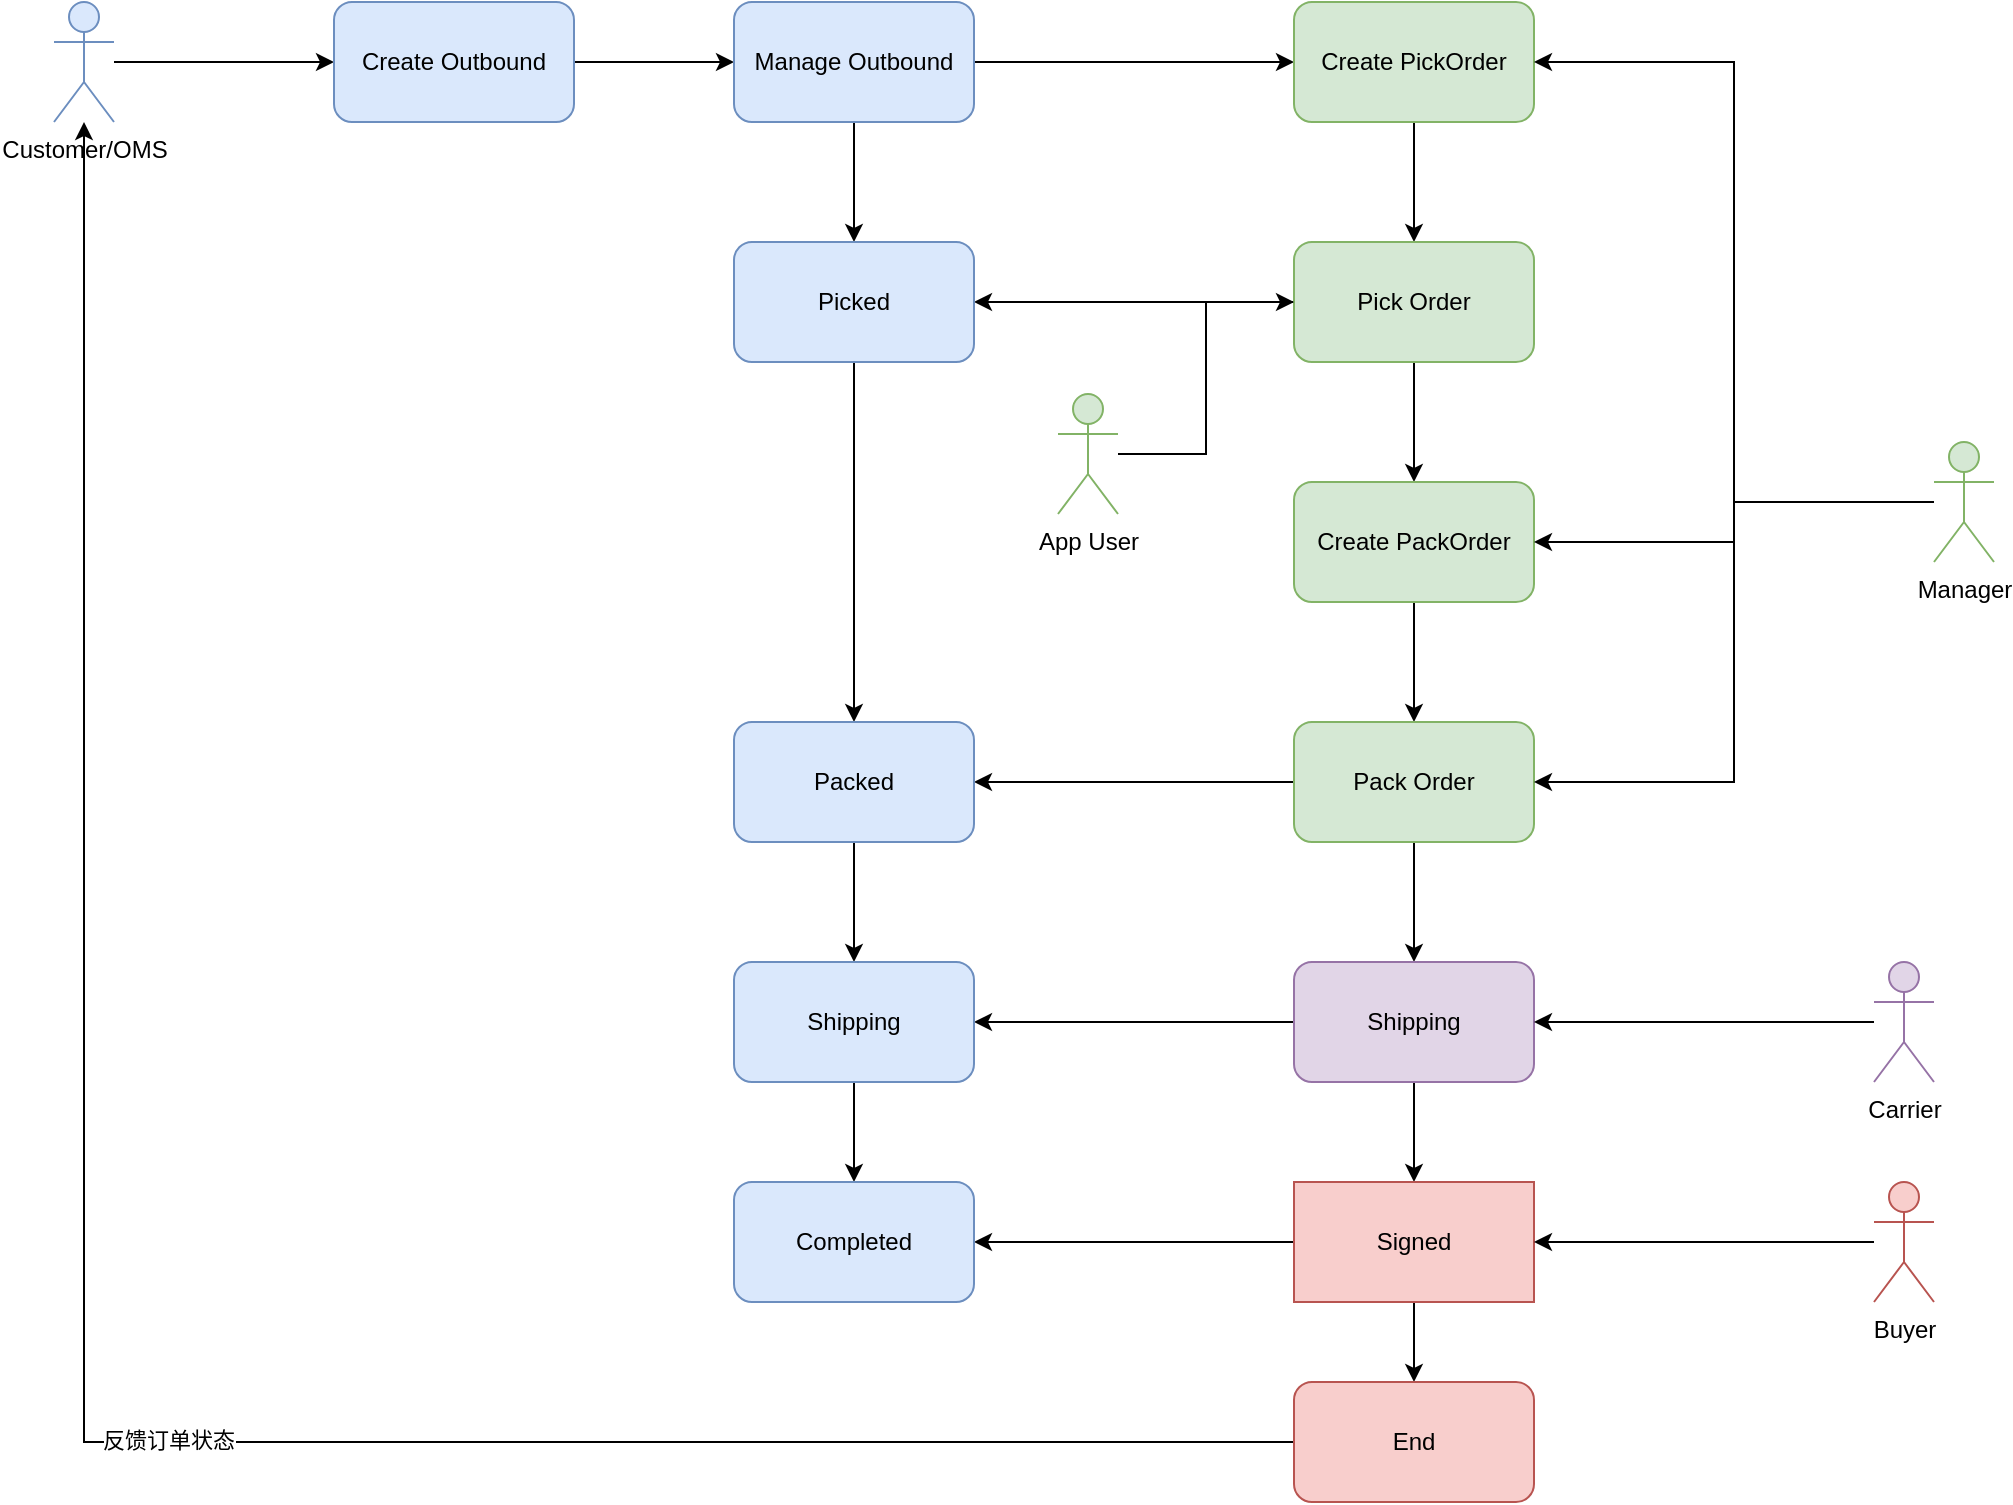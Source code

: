 <mxfile version="20.8.0" type="github">
  <diagram id="fhcsHntF9k8ksOuAykfT" name="第 1 页">
    <mxGraphModel dx="1434" dy="795" grid="1" gridSize="10" guides="1" tooltips="1" connect="1" arrows="1" fold="1" page="1" pageScale="1" pageWidth="827" pageHeight="1169" math="0" shadow="0">
      <root>
        <mxCell id="0" />
        <mxCell id="1" parent="0" />
        <mxCell id="sVg1SZFke6IAPuZJjDTQ-11" style="edgeStyle=orthogonalEdgeStyle;rounded=0;orthogonalLoop=1;jettySize=auto;html=1;entryX=0;entryY=0.5;entryDx=0;entryDy=0;" edge="1" parent="1" source="sVg1SZFke6IAPuZJjDTQ-1" target="sVg1SZFke6IAPuZJjDTQ-2">
          <mxGeometry relative="1" as="geometry" />
        </mxCell>
        <mxCell id="sVg1SZFke6IAPuZJjDTQ-1" value="Customer/OMS" style="shape=umlActor;verticalLabelPosition=bottom;verticalAlign=top;html=1;outlineConnect=0;fillColor=#dae8fc;strokeColor=#6c8ebf;" vertex="1" parent="1">
          <mxGeometry x="90" y="140" width="30" height="60" as="geometry" />
        </mxCell>
        <mxCell id="sVg1SZFke6IAPuZJjDTQ-12" style="edgeStyle=orthogonalEdgeStyle;rounded=0;orthogonalLoop=1;jettySize=auto;html=1;" edge="1" parent="1" source="sVg1SZFke6IAPuZJjDTQ-2" target="sVg1SZFke6IAPuZJjDTQ-3">
          <mxGeometry relative="1" as="geometry" />
        </mxCell>
        <mxCell id="sVg1SZFke6IAPuZJjDTQ-2" value="Create Outbound" style="rounded=1;whiteSpace=wrap;html=1;fillColor=#dae8fc;strokeColor=#6c8ebf;" vertex="1" parent="1">
          <mxGeometry x="230" y="140" width="120" height="60" as="geometry" />
        </mxCell>
        <mxCell id="sVg1SZFke6IAPuZJjDTQ-13" style="edgeStyle=orthogonalEdgeStyle;rounded=0;orthogonalLoop=1;jettySize=auto;html=1;entryX=0;entryY=0.5;entryDx=0;entryDy=0;" edge="1" parent="1" source="sVg1SZFke6IAPuZJjDTQ-3" target="sVg1SZFke6IAPuZJjDTQ-4">
          <mxGeometry relative="1" as="geometry" />
        </mxCell>
        <mxCell id="sVg1SZFke6IAPuZJjDTQ-37" style="edgeStyle=orthogonalEdgeStyle;rounded=0;orthogonalLoop=1;jettySize=auto;html=1;entryX=0.5;entryY=0;entryDx=0;entryDy=0;" edge="1" parent="1" source="sVg1SZFke6IAPuZJjDTQ-3" target="sVg1SZFke6IAPuZJjDTQ-31">
          <mxGeometry relative="1" as="geometry" />
        </mxCell>
        <mxCell id="sVg1SZFke6IAPuZJjDTQ-3" value="Manage Outbound" style="rounded=1;whiteSpace=wrap;html=1;fillColor=#dae8fc;strokeColor=#6c8ebf;" vertex="1" parent="1">
          <mxGeometry x="430" y="140" width="120" height="60" as="geometry" />
        </mxCell>
        <mxCell id="sVg1SZFke6IAPuZJjDTQ-14" style="edgeStyle=orthogonalEdgeStyle;rounded=0;orthogonalLoop=1;jettySize=auto;html=1;exitX=0.5;exitY=1;exitDx=0;exitDy=0;" edge="1" parent="1" source="sVg1SZFke6IAPuZJjDTQ-4" target="sVg1SZFke6IAPuZJjDTQ-5">
          <mxGeometry relative="1" as="geometry" />
        </mxCell>
        <mxCell id="sVg1SZFke6IAPuZJjDTQ-4" value="Create PickOrder" style="rounded=1;whiteSpace=wrap;html=1;fillColor=#d5e8d4;strokeColor=#82b366;" vertex="1" parent="1">
          <mxGeometry x="710" y="140" width="120" height="60" as="geometry" />
        </mxCell>
        <mxCell id="sVg1SZFke6IAPuZJjDTQ-15" style="edgeStyle=orthogonalEdgeStyle;rounded=0;orthogonalLoop=1;jettySize=auto;html=1;entryX=0.5;entryY=0;entryDx=0;entryDy=0;" edge="1" parent="1" source="sVg1SZFke6IAPuZJjDTQ-5" target="sVg1SZFke6IAPuZJjDTQ-6">
          <mxGeometry relative="1" as="geometry" />
        </mxCell>
        <mxCell id="sVg1SZFke6IAPuZJjDTQ-32" style="edgeStyle=orthogonalEdgeStyle;rounded=0;orthogonalLoop=1;jettySize=auto;html=1;entryX=1;entryY=0.5;entryDx=0;entryDy=0;" edge="1" parent="1" source="sVg1SZFke6IAPuZJjDTQ-5" target="sVg1SZFke6IAPuZJjDTQ-31">
          <mxGeometry relative="1" as="geometry" />
        </mxCell>
        <mxCell id="sVg1SZFke6IAPuZJjDTQ-5" value="Pick Order" style="rounded=1;whiteSpace=wrap;html=1;fillColor=#d5e8d4;strokeColor=#82b366;" vertex="1" parent="1">
          <mxGeometry x="710" y="260" width="120" height="60" as="geometry" />
        </mxCell>
        <mxCell id="sVg1SZFke6IAPuZJjDTQ-16" style="edgeStyle=orthogonalEdgeStyle;rounded=0;orthogonalLoop=1;jettySize=auto;html=1;" edge="1" parent="1" source="sVg1SZFke6IAPuZJjDTQ-6" target="sVg1SZFke6IAPuZJjDTQ-7">
          <mxGeometry relative="1" as="geometry" />
        </mxCell>
        <mxCell id="sVg1SZFke6IAPuZJjDTQ-6" value="Create PackOrder" style="rounded=1;whiteSpace=wrap;html=1;fillColor=#d5e8d4;strokeColor=#82b366;" vertex="1" parent="1">
          <mxGeometry x="710" y="380" width="120" height="60" as="geometry" />
        </mxCell>
        <mxCell id="sVg1SZFke6IAPuZJjDTQ-17" style="edgeStyle=orthogonalEdgeStyle;rounded=0;orthogonalLoop=1;jettySize=auto;html=1;exitX=0.5;exitY=1;exitDx=0;exitDy=0;" edge="1" parent="1" source="sVg1SZFke6IAPuZJjDTQ-7" target="sVg1SZFke6IAPuZJjDTQ-8">
          <mxGeometry relative="1" as="geometry" />
        </mxCell>
        <mxCell id="sVg1SZFke6IAPuZJjDTQ-41" style="edgeStyle=orthogonalEdgeStyle;rounded=0;orthogonalLoop=1;jettySize=auto;html=1;entryX=1;entryY=0.5;entryDx=0;entryDy=0;" edge="1" parent="1" source="sVg1SZFke6IAPuZJjDTQ-7" target="sVg1SZFke6IAPuZJjDTQ-34">
          <mxGeometry relative="1" as="geometry" />
        </mxCell>
        <mxCell id="sVg1SZFke6IAPuZJjDTQ-7" value="Pack Order" style="rounded=1;whiteSpace=wrap;html=1;fillColor=#d5e8d4;strokeColor=#82b366;" vertex="1" parent="1">
          <mxGeometry x="710" y="500" width="120" height="60" as="geometry" />
        </mxCell>
        <mxCell id="sVg1SZFke6IAPuZJjDTQ-18" style="edgeStyle=orthogonalEdgeStyle;rounded=0;orthogonalLoop=1;jettySize=auto;html=1;" edge="1" parent="1" source="sVg1SZFke6IAPuZJjDTQ-8" target="sVg1SZFke6IAPuZJjDTQ-9">
          <mxGeometry relative="1" as="geometry" />
        </mxCell>
        <mxCell id="sVg1SZFke6IAPuZJjDTQ-42" style="edgeStyle=orthogonalEdgeStyle;rounded=0;orthogonalLoop=1;jettySize=auto;html=1;entryX=1;entryY=0.5;entryDx=0;entryDy=0;" edge="1" parent="1" source="sVg1SZFke6IAPuZJjDTQ-8" target="sVg1SZFke6IAPuZJjDTQ-35">
          <mxGeometry relative="1" as="geometry" />
        </mxCell>
        <mxCell id="sVg1SZFke6IAPuZJjDTQ-8" value="Shipping" style="rounded=1;whiteSpace=wrap;html=1;fillColor=#e1d5e7;strokeColor=#9673a6;" vertex="1" parent="1">
          <mxGeometry x="710" y="620" width="120" height="60" as="geometry" />
        </mxCell>
        <mxCell id="sVg1SZFke6IAPuZJjDTQ-19" style="edgeStyle=orthogonalEdgeStyle;rounded=0;orthogonalLoop=1;jettySize=auto;html=1;entryX=0.5;entryY=0;entryDx=0;entryDy=0;" edge="1" parent="1" source="sVg1SZFke6IAPuZJjDTQ-9" target="sVg1SZFke6IAPuZJjDTQ-10">
          <mxGeometry relative="1" as="geometry" />
        </mxCell>
        <mxCell id="sVg1SZFke6IAPuZJjDTQ-43" style="edgeStyle=orthogonalEdgeStyle;rounded=0;orthogonalLoop=1;jettySize=auto;html=1;entryX=1;entryY=0.5;entryDx=0;entryDy=0;" edge="1" parent="1" source="sVg1SZFke6IAPuZJjDTQ-9" target="sVg1SZFke6IAPuZJjDTQ-36">
          <mxGeometry relative="1" as="geometry" />
        </mxCell>
        <mxCell id="sVg1SZFke6IAPuZJjDTQ-9" value="Signed" style="rounded=0;whiteSpace=wrap;html=1;fillColor=#f8cecc;strokeColor=#b85450;" vertex="1" parent="1">
          <mxGeometry x="710" y="730" width="120" height="60" as="geometry" />
        </mxCell>
        <mxCell id="sVg1SZFke6IAPuZJjDTQ-44" style="edgeStyle=orthogonalEdgeStyle;rounded=0;orthogonalLoop=1;jettySize=auto;html=1;" edge="1" parent="1" source="sVg1SZFke6IAPuZJjDTQ-10" target="sVg1SZFke6IAPuZJjDTQ-1">
          <mxGeometry relative="1" as="geometry" />
        </mxCell>
        <mxCell id="sVg1SZFke6IAPuZJjDTQ-45" value="反馈订单状态" style="edgeLabel;html=1;align=center;verticalAlign=middle;resizable=0;points=[];" vertex="1" connectable="0" parent="sVg1SZFke6IAPuZJjDTQ-44">
          <mxGeometry x="-0.11" y="-1" relative="1" as="geometry">
            <mxPoint as="offset" />
          </mxGeometry>
        </mxCell>
        <mxCell id="sVg1SZFke6IAPuZJjDTQ-10" value="End" style="rounded=1;whiteSpace=wrap;html=1;fillColor=#f8cecc;strokeColor=#b85450;" vertex="1" parent="1">
          <mxGeometry x="710" y="830" width="120" height="60" as="geometry" />
        </mxCell>
        <mxCell id="sVg1SZFke6IAPuZJjDTQ-33" style="edgeStyle=orthogonalEdgeStyle;rounded=0;orthogonalLoop=1;jettySize=auto;html=1;entryX=0;entryY=0.5;entryDx=0;entryDy=0;" edge="1" parent="1" source="sVg1SZFke6IAPuZJjDTQ-20" target="sVg1SZFke6IAPuZJjDTQ-5">
          <mxGeometry relative="1" as="geometry" />
        </mxCell>
        <mxCell id="sVg1SZFke6IAPuZJjDTQ-20" value="App User" style="shape=umlActor;verticalLabelPosition=bottom;verticalAlign=top;html=1;outlineConnect=0;fillColor=#d5e8d4;strokeColor=#82b366;" vertex="1" parent="1">
          <mxGeometry x="592" y="336" width="30" height="60" as="geometry" />
        </mxCell>
        <mxCell id="sVg1SZFke6IAPuZJjDTQ-23" style="edgeStyle=orthogonalEdgeStyle;rounded=0;orthogonalLoop=1;jettySize=auto;html=1;entryX=1;entryY=0.5;entryDx=0;entryDy=0;" edge="1" parent="1" source="sVg1SZFke6IAPuZJjDTQ-21" target="sVg1SZFke6IAPuZJjDTQ-4">
          <mxGeometry relative="1" as="geometry" />
        </mxCell>
        <mxCell id="sVg1SZFke6IAPuZJjDTQ-24" style="edgeStyle=orthogonalEdgeStyle;rounded=0;orthogonalLoop=1;jettySize=auto;html=1;" edge="1" parent="1" source="sVg1SZFke6IAPuZJjDTQ-21" target="sVg1SZFke6IAPuZJjDTQ-6">
          <mxGeometry relative="1" as="geometry" />
        </mxCell>
        <mxCell id="sVg1SZFke6IAPuZJjDTQ-25" style="edgeStyle=orthogonalEdgeStyle;rounded=0;orthogonalLoop=1;jettySize=auto;html=1;entryX=1;entryY=0.5;entryDx=0;entryDy=0;" edge="1" parent="1" source="sVg1SZFke6IAPuZJjDTQ-21" target="sVg1SZFke6IAPuZJjDTQ-7">
          <mxGeometry relative="1" as="geometry" />
        </mxCell>
        <mxCell id="sVg1SZFke6IAPuZJjDTQ-21" value="Manager" style="shape=umlActor;verticalLabelPosition=bottom;verticalAlign=top;html=1;outlineConnect=0;fillColor=#d5e8d4;strokeColor=#82b366;" vertex="1" parent="1">
          <mxGeometry x="1030" y="360" width="30" height="60" as="geometry" />
        </mxCell>
        <mxCell id="sVg1SZFke6IAPuZJjDTQ-28" style="edgeStyle=orthogonalEdgeStyle;rounded=0;orthogonalLoop=1;jettySize=auto;html=1;entryX=1;entryY=0.5;entryDx=0;entryDy=0;" edge="1" parent="1" source="sVg1SZFke6IAPuZJjDTQ-26" target="sVg1SZFke6IAPuZJjDTQ-8">
          <mxGeometry relative="1" as="geometry" />
        </mxCell>
        <mxCell id="sVg1SZFke6IAPuZJjDTQ-26" value="Carrier" style="shape=umlActor;verticalLabelPosition=bottom;verticalAlign=top;html=1;outlineConnect=0;fillColor=#e1d5e7;strokeColor=#9673a6;" vertex="1" parent="1">
          <mxGeometry x="1000" y="620" width="30" height="60" as="geometry" />
        </mxCell>
        <mxCell id="sVg1SZFke6IAPuZJjDTQ-29" style="edgeStyle=orthogonalEdgeStyle;rounded=0;orthogonalLoop=1;jettySize=auto;html=1;" edge="1" parent="1" source="sVg1SZFke6IAPuZJjDTQ-27" target="sVg1SZFke6IAPuZJjDTQ-9">
          <mxGeometry relative="1" as="geometry" />
        </mxCell>
        <mxCell id="sVg1SZFke6IAPuZJjDTQ-27" value="Buyer" style="shape=umlActor;verticalLabelPosition=bottom;verticalAlign=top;html=1;outlineConnect=0;fillColor=#f8cecc;strokeColor=#b85450;" vertex="1" parent="1">
          <mxGeometry x="1000" y="730" width="30" height="60" as="geometry" />
        </mxCell>
        <mxCell id="sVg1SZFke6IAPuZJjDTQ-38" style="edgeStyle=orthogonalEdgeStyle;rounded=0;orthogonalLoop=1;jettySize=auto;html=1;entryX=0.5;entryY=0;entryDx=0;entryDy=0;" edge="1" parent="1" source="sVg1SZFke6IAPuZJjDTQ-31" target="sVg1SZFke6IAPuZJjDTQ-34">
          <mxGeometry relative="1" as="geometry" />
        </mxCell>
        <mxCell id="sVg1SZFke6IAPuZJjDTQ-31" value="Picked" style="rounded=1;whiteSpace=wrap;html=1;fillColor=#dae8fc;strokeColor=#6c8ebf;" vertex="1" parent="1">
          <mxGeometry x="430" y="260" width="120" height="60" as="geometry" />
        </mxCell>
        <mxCell id="sVg1SZFke6IAPuZJjDTQ-39" style="edgeStyle=orthogonalEdgeStyle;rounded=0;orthogonalLoop=1;jettySize=auto;html=1;" edge="1" parent="1" source="sVg1SZFke6IAPuZJjDTQ-34" target="sVg1SZFke6IAPuZJjDTQ-35">
          <mxGeometry relative="1" as="geometry" />
        </mxCell>
        <mxCell id="sVg1SZFke6IAPuZJjDTQ-34" value="Packed" style="rounded=1;whiteSpace=wrap;html=1;fillColor=#dae8fc;strokeColor=#6c8ebf;" vertex="1" parent="1">
          <mxGeometry x="430" y="500" width="120" height="60" as="geometry" />
        </mxCell>
        <mxCell id="sVg1SZFke6IAPuZJjDTQ-40" style="edgeStyle=orthogonalEdgeStyle;rounded=0;orthogonalLoop=1;jettySize=auto;html=1;" edge="1" parent="1" source="sVg1SZFke6IAPuZJjDTQ-35" target="sVg1SZFke6IAPuZJjDTQ-36">
          <mxGeometry relative="1" as="geometry" />
        </mxCell>
        <mxCell id="sVg1SZFke6IAPuZJjDTQ-35" value="Shipping" style="rounded=1;whiteSpace=wrap;html=1;fillColor=#dae8fc;strokeColor=#6c8ebf;" vertex="1" parent="1">
          <mxGeometry x="430" y="620" width="120" height="60" as="geometry" />
        </mxCell>
        <mxCell id="sVg1SZFke6IAPuZJjDTQ-36" value="Completed" style="rounded=1;whiteSpace=wrap;html=1;fillColor=#dae8fc;strokeColor=#6c8ebf;" vertex="1" parent="1">
          <mxGeometry x="430" y="730" width="120" height="60" as="geometry" />
        </mxCell>
      </root>
    </mxGraphModel>
  </diagram>
</mxfile>
